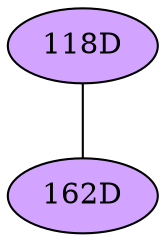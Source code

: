 // The Round Table
graph {
	"118D" [fillcolor="#D3A4FF" style=radial]
	"162D" [fillcolor="#D3A4FF" style=radial]
	"118D" -- "162D" [penwidth=1]
}
